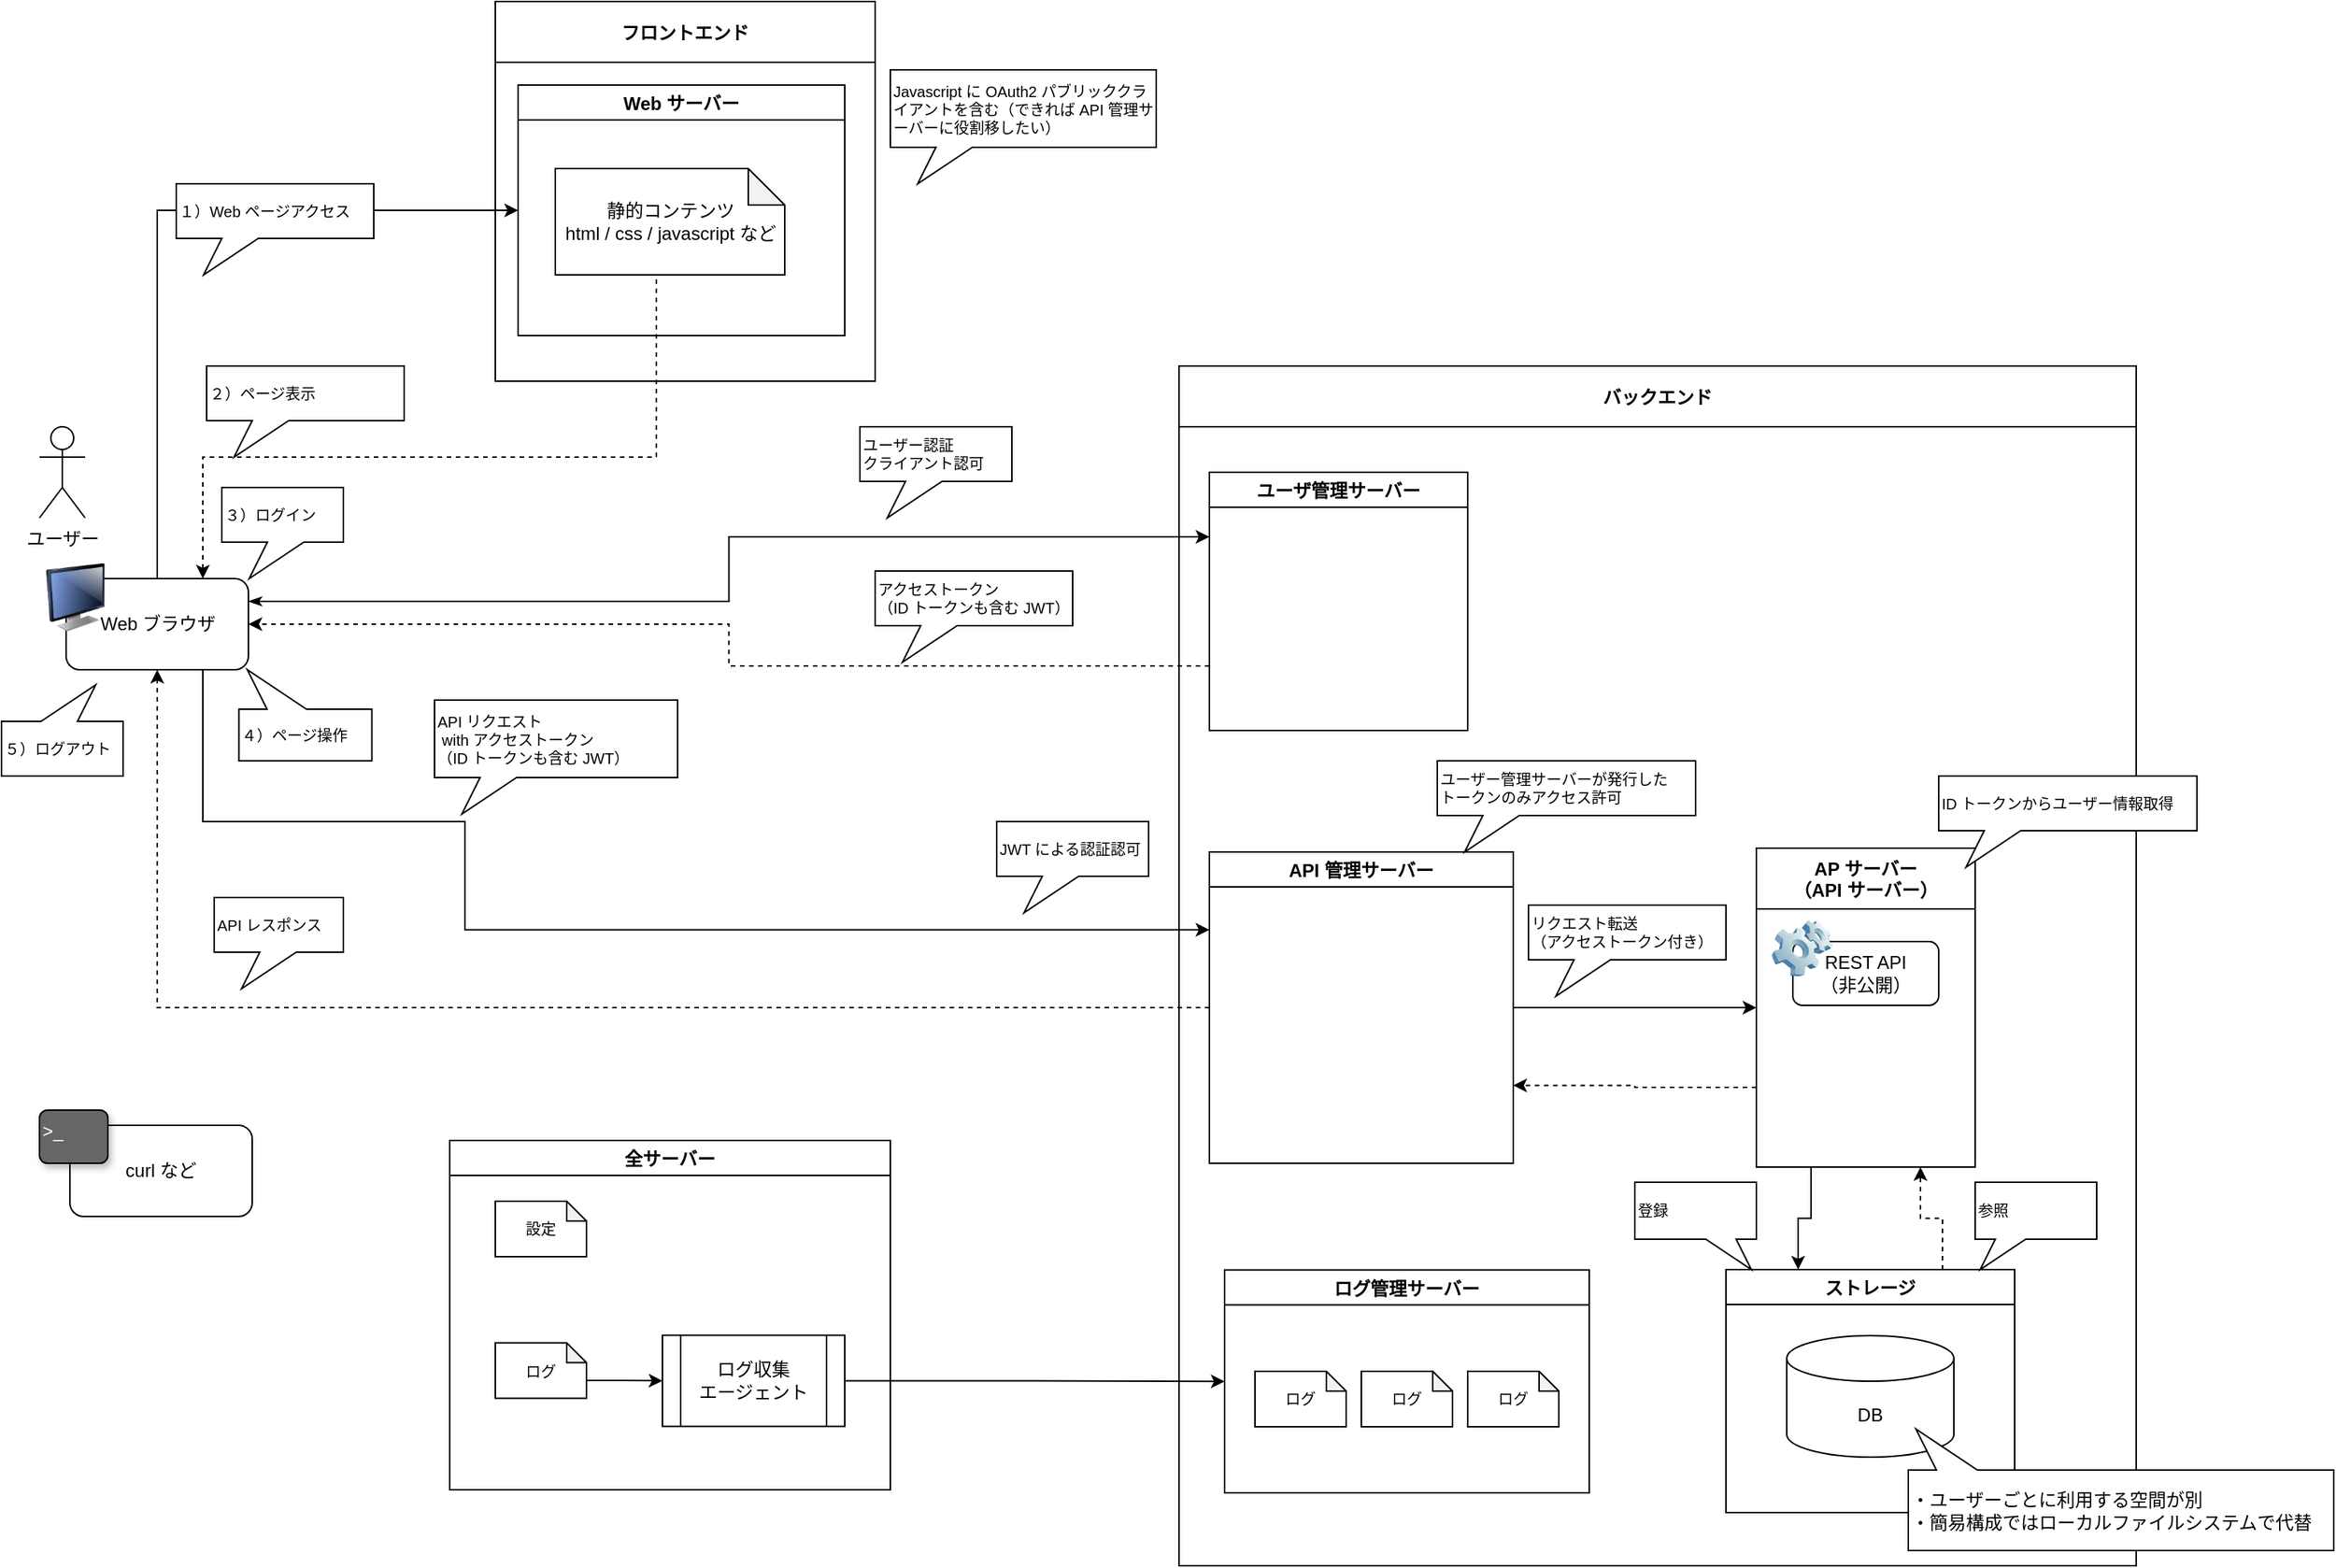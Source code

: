 <mxfile version="14.9.6" type="device"><diagram id="Ta2MHy69ijqj4SMBKt8w" name="ページ1"><mxGraphModel dx="1588" dy="1650" grid="1" gridSize="10" guides="1" tooltips="1" connect="1" arrows="1" fold="1" page="1" pageScale="1" pageWidth="980" pageHeight="690" math="0" shadow="0"><root><mxCell id="0"/><mxCell id="1" parent="0"/><mxCell id="vQHVVpV3rCsH5oSKNR02-2" value="" style="group" parent="1" vertex="1" connectable="0"><mxGeometry x="40" y="-280" width="137.5" height="70" as="geometry"/></mxCell><mxCell id="vQHVVpV3rCsH5oSKNR02-3" value="Web ブラウザ" style="rounded=1;whiteSpace=wrap;html=1;align=center;" parent="vQHVVpV3rCsH5oSKNR02-2" vertex="1"><mxGeometry x="17.5" y="10" width="120" height="60" as="geometry"/></mxCell><mxCell id="vQHVVpV3rCsH5oSKNR02-4" value="" style="image;html=1;image=img/lib/clip_art/computers/Monitor_128x128.png;sketch=0;fillColor=#FFFFFF;gradientDirection=south;" parent="vQHVVpV3rCsH5oSKNR02-2" vertex="1"><mxGeometry width="47.5" height="45" as="geometry"/></mxCell><mxCell id="vQHVVpV3rCsH5oSKNR02-24" value="ユーザー" style="shape=umlActor;verticalLabelPosition=bottom;verticalAlign=top;html=1;outlineConnect=0;" parent="1" vertex="1"><mxGeometry x="40" y="-370" width="30" height="60" as="geometry"/></mxCell><mxCell id="vQHVVpV3rCsH5oSKNR02-27" value="" style="group" parent="1" vertex="1" connectable="0"><mxGeometry x="40" y="80" width="140" height="70" as="geometry"/></mxCell><mxCell id="vQHVVpV3rCsH5oSKNR02-28" value="curl など" style="rounded=1;whiteSpace=wrap;html=1;sketch=0;gradientDirection=south;fillColor=#FFFFFF;" parent="vQHVVpV3rCsH5oSKNR02-27" vertex="1"><mxGeometry x="20" y="10" width="120" height="60" as="geometry"/></mxCell><mxCell id="vQHVVpV3rCsH5oSKNR02-29" value="&amp;gt;_" style="text;html=1;align=left;verticalAlign=top;whiteSpace=wrap;rounded=1;shadow=1;glass=0;sketch=0;strokeColor=#000000;fontColor=#FFFFFF;fillColor=#666666;" parent="vQHVVpV3rCsH5oSKNR02-27" vertex="1"><mxGeometry width="45" height="35" as="geometry"/></mxCell><mxCell id="vQHVVpV3rCsH5oSKNR02-19" value="フロントエンド" style="swimlane;align=center;startSize=40;" parent="1" vertex="1"><mxGeometry x="340" y="-650" width="250" height="250" as="geometry"/></mxCell><mxCell id="eWmEFVrUydlSxEBkH6kt-1" value="Web サーバー" style="swimlane;align=center;" parent="vQHVVpV3rCsH5oSKNR02-19" vertex="1"><mxGeometry x="15" y="55" width="215" height="165" as="geometry"/></mxCell><mxCell id="vQHVVpV3rCsH5oSKNR02-14" value="静的コンテンツ&lt;br&gt;html / css / javascript など" style="shape=note;whiteSpace=wrap;html=1;backgroundOutline=1;darkOpacity=0.05;size=24;" parent="eWmEFVrUydlSxEBkH6kt-1" vertex="1"><mxGeometry x="24.5" y="55" width="151" height="70" as="geometry"/></mxCell><mxCell id="vQHVVpV3rCsH5oSKNR02-20" value="バックエンド" style="swimlane;align=center;startSize=40;" parent="1" vertex="1"><mxGeometry x="790" y="-410" width="630" height="790" as="geometry"/></mxCell><mxCell id="b426LTAs0Lzq_VRtGers-59" style="edgeStyle=orthogonalEdgeStyle;rounded=0;orthogonalLoop=1;jettySize=auto;html=1;exitX=0;exitY=0.75;exitDx=0;exitDy=0;entryX=1;entryY=0.75;entryDx=0;entryDy=0;fontSize=14;startArrow=none;startFill=0;strokeWidth=1;dashed=1;" edge="1" parent="vQHVVpV3rCsH5oSKNR02-20" source="eWmEFVrUydlSxEBkH6kt-2" target="erAVx0DsUT05wwd8jGDX-2"><mxGeometry relative="1" as="geometry"/></mxCell><mxCell id="b426LTAs0Lzq_VRtGers-61" style="edgeStyle=orthogonalEdgeStyle;rounded=0;orthogonalLoop=1;jettySize=auto;html=1;exitX=0.25;exitY=1;exitDx=0;exitDy=0;entryX=0.25;entryY=0;entryDx=0;entryDy=0;fontSize=14;startArrow=none;startFill=0;strokeWidth=1;" edge="1" parent="vQHVVpV3rCsH5oSKNR02-20" source="eWmEFVrUydlSxEBkH6kt-2" target="vQHVVpV3rCsH5oSKNR02-5"><mxGeometry relative="1" as="geometry"/></mxCell><mxCell id="eWmEFVrUydlSxEBkH6kt-2" value="AP サーバー&#10;（API サーバー）" style="swimlane;align=center;startSize=40;" parent="vQHVVpV3rCsH5oSKNR02-20" vertex="1"><mxGeometry x="380" y="317.5" width="144" height="210" as="geometry"/></mxCell><mxCell id="u7lknYu2FAffA3UjV9eJ-8" value="" style="group" parent="eWmEFVrUydlSxEBkH6kt-2" vertex="1" connectable="0"><mxGeometry x="10" y="43.5" width="134" height="78" as="geometry"/></mxCell><mxCell id="u7lknYu2FAffA3UjV9eJ-9" value="REST API&lt;br&gt;（非公開）" style="rounded=1;whiteSpace=wrap;html=1;align=center;" parent="u7lknYu2FAffA3UjV9eJ-8" vertex="1"><mxGeometry x="14" y="18" width="96" height="42" as="geometry"/></mxCell><mxCell id="u7lknYu2FAffA3UjV9eJ-10" value="" style="image;html=1;image=img/lib/clip_art/computers/Software_128x128.png;sketch=0;fillColor=#FFFFFF;gradientDirection=south;" parent="u7lknYu2FAffA3UjV9eJ-8" vertex="1"><mxGeometry width="40" height="45" as="geometry"/></mxCell><mxCell id="vQHVVpV3rCsH5oSKNR02-12" value="ログ管理サーバー" style="swimlane;align=center;" parent="vQHVVpV3rCsH5oSKNR02-20" vertex="1"><mxGeometry x="30" y="595.25" width="240" height="146.75" as="geometry"/></mxCell><mxCell id="b426LTAs0Lzq_VRtGers-12" value="ログ" style="shape=note;whiteSpace=wrap;html=1;backgroundOutline=1;darkOpacity=0.05;size=13;align=center;fontSize=10;" vertex="1" parent="vQHVVpV3rCsH5oSKNR02-12"><mxGeometry x="20" y="66.75" width="60" height="36.5" as="geometry"/></mxCell><mxCell id="b426LTAs0Lzq_VRtGers-13" value="ログ" style="shape=note;whiteSpace=wrap;html=1;backgroundOutline=1;darkOpacity=0.05;size=13;align=center;fontSize=10;" vertex="1" parent="vQHVVpV3rCsH5oSKNR02-12"><mxGeometry x="90" y="66.75" width="60" height="36.5" as="geometry"/></mxCell><mxCell id="b426LTAs0Lzq_VRtGers-14" value="ログ" style="shape=note;whiteSpace=wrap;html=1;backgroundOutline=1;darkOpacity=0.05;size=13;align=center;fontSize=10;" vertex="1" parent="vQHVVpV3rCsH5oSKNR02-12"><mxGeometry x="160" y="66.75" width="60" height="36.5" as="geometry"/></mxCell><mxCell id="vQHVVpV3rCsH5oSKNR02-22" value="ユーザ管理サーバー" style="swimlane;align=center;" parent="vQHVVpV3rCsH5oSKNR02-20" vertex="1"><mxGeometry x="20" y="70" width="170" height="170" as="geometry"/></mxCell><mxCell id="b426LTAs0Lzq_VRtGers-33" style="edgeStyle=orthogonalEdgeStyle;rounded=0;orthogonalLoop=1;jettySize=auto;html=1;exitX=1;exitY=0.5;exitDx=0;exitDy=0;entryX=0;entryY=0.5;entryDx=0;entryDy=0;fontSize=10;" edge="1" parent="vQHVVpV3rCsH5oSKNR02-20" source="erAVx0DsUT05wwd8jGDX-2" target="eWmEFVrUydlSxEBkH6kt-2"><mxGeometry relative="1" as="geometry"/></mxCell><mxCell id="erAVx0DsUT05wwd8jGDX-2" value="API 管理サーバー" style="swimlane;align=center;" parent="vQHVVpV3rCsH5oSKNR02-20" vertex="1"><mxGeometry x="20" y="320" width="200" height="205" as="geometry"/></mxCell><mxCell id="b426LTAs0Lzq_VRtGers-62" style="edgeStyle=orthogonalEdgeStyle;rounded=0;orthogonalLoop=1;jettySize=auto;html=1;exitX=0.75;exitY=0;exitDx=0;exitDy=0;entryX=0.75;entryY=1;entryDx=0;entryDy=0;dashed=1;fontSize=14;startArrow=none;startFill=0;strokeWidth=1;" edge="1" parent="vQHVVpV3rCsH5oSKNR02-20" source="vQHVVpV3rCsH5oSKNR02-5" target="eWmEFVrUydlSxEBkH6kt-2"><mxGeometry relative="1" as="geometry"/></mxCell><mxCell id="vQHVVpV3rCsH5oSKNR02-5" value="ストレージ" style="swimlane;align=center;" parent="vQHVVpV3rCsH5oSKNR02-20" vertex="1"><mxGeometry x="360" y="595" width="190" height="160" as="geometry"/></mxCell><mxCell id="vQHVVpV3rCsH5oSKNR02-11" value="DB" style="shape=cylinder3;whiteSpace=wrap;html=1;boundedLbl=1;backgroundOutline=1;size=15;" parent="vQHVVpV3rCsH5oSKNR02-5" vertex="1"><mxGeometry x="40" y="43.5" width="110" height="80" as="geometry"/></mxCell><mxCell id="b426LTAs0Lzq_VRtGers-56" value="リクエスト転送&lt;br&gt;（アクセストークン付き）" style="whiteSpace=wrap;html=1;shape=mxgraph.basic.rectCallout;dx=42;dy=24;boundedLbl=1;fontSize=10;align=left;" vertex="1" parent="vQHVVpV3rCsH5oSKNR02-20"><mxGeometry x="230" y="355" width="130" height="60" as="geometry"/></mxCell><mxCell id="b426LTAs0Lzq_VRtGers-57" value="ID トークンからユーザー情報取得" style="whiteSpace=wrap;html=1;shape=mxgraph.basic.rectCallout;dx=42;dy=24;boundedLbl=1;fontSize=10;align=left;" vertex="1" parent="vQHVVpV3rCsH5oSKNR02-20"><mxGeometry x="500" y="270" width="170" height="60" as="geometry"/></mxCell><mxCell id="b426LTAs0Lzq_VRtGers-63" value="登録" style="whiteSpace=wrap;html=1;shape=mxgraph.basic.rectCallout;dx=23.29;dy=20;boundedLbl=1;fontSize=10;align=left;flipH=1;" vertex="1" parent="vQHVVpV3rCsH5oSKNR02-20"><mxGeometry x="300" y="537.5" width="80" height="57.5" as="geometry"/></mxCell><mxCell id="b426LTAs0Lzq_VRtGers-64" value="参照" style="whiteSpace=wrap;html=1;shape=mxgraph.basic.rectCallout;dx=23.29;dy=20;boundedLbl=1;fontSize=10;align=left;flipH=0;" vertex="1" parent="vQHVVpV3rCsH5oSKNR02-20"><mxGeometry x="524" y="537.5" width="80" height="57.5" as="geometry"/></mxCell><mxCell id="b426LTAs0Lzq_VRtGers-65" value="ユーザー管理サーバーが発行した&lt;br&gt;トークンのみアクセス許可" style="whiteSpace=wrap;html=1;shape=mxgraph.basic.rectCallout;dx=42;dy=24;boundedLbl=1;fontSize=10;align=left;" vertex="1" parent="vQHVVpV3rCsH5oSKNR02-20"><mxGeometry x="170" y="260" width="170" height="60" as="geometry"/></mxCell><mxCell id="b426LTAs0Lzq_VRtGers-37" style="edgeStyle=orthogonalEdgeStyle;rounded=0;orthogonalLoop=1;jettySize=auto;html=1;exitX=0.75;exitY=1;exitDx=0;exitDy=0;entryX=0;entryY=0.25;entryDx=0;entryDy=0;fontSize=10;" edge="1" parent="1" source="vQHVVpV3rCsH5oSKNR02-3" target="erAVx0DsUT05wwd8jGDX-2"><mxGeometry relative="1" as="geometry"><mxPoint x="251" y="-133" as="sourcePoint"/><Array as="points"><mxPoint x="148" y="-110"/><mxPoint x="320" y="-110"/><mxPoint x="320" y="-39"/></Array></mxGeometry></mxCell><mxCell id="b426LTAs0Lzq_VRtGers-26" value="全サーバー" style="swimlane;align=center;" vertex="1" parent="1"><mxGeometry x="310" y="100" width="290" height="230" as="geometry"/></mxCell><mxCell id="b426LTAs0Lzq_VRtGers-30" style="edgeStyle=orthogonalEdgeStyle;rounded=0;orthogonalLoop=1;jettySize=auto;html=1;exitX=0;exitY=0;exitDx=60;exitDy=24.75;exitPerimeter=0;entryX=0;entryY=0.5;entryDx=0;entryDy=0;fontSize=10;" edge="1" parent="b426LTAs0Lzq_VRtGers-26" source="b426LTAs0Lzq_VRtGers-27" target="b426LTAs0Lzq_VRtGers-3"><mxGeometry relative="1" as="geometry"/></mxCell><mxCell id="b426LTAs0Lzq_VRtGers-27" value="ログ" style="shape=note;whiteSpace=wrap;html=1;backgroundOutline=1;darkOpacity=0.05;size=13;align=center;fontSize=10;" vertex="1" parent="b426LTAs0Lzq_VRtGers-26"><mxGeometry x="30" y="133.25" width="60" height="36.5" as="geometry"/></mxCell><mxCell id="b426LTAs0Lzq_VRtGers-29" value="設定" style="shape=note;whiteSpace=wrap;html=1;backgroundOutline=1;darkOpacity=0.05;size=13;align=center;fontSize=10;" vertex="1" parent="b426LTAs0Lzq_VRtGers-26"><mxGeometry x="30" y="40" width="60" height="36.5" as="geometry"/></mxCell><mxCell id="b426LTAs0Lzq_VRtGers-3" value="ログ収集&lt;br&gt;エージェント" style="shape=process;whiteSpace=wrap;html=1;backgroundOutline=1;" vertex="1" parent="b426LTAs0Lzq_VRtGers-26"><mxGeometry x="140" y="128.25" width="120" height="60" as="geometry"/></mxCell><mxCell id="b426LTAs0Lzq_VRtGers-24" style="edgeStyle=orthogonalEdgeStyle;rounded=0;orthogonalLoop=1;jettySize=auto;html=1;exitX=1;exitY=0.5;exitDx=0;exitDy=0;fontSize=10;entryX=0;entryY=0.5;entryDx=0;entryDy=0;" edge="1" parent="1" source="b426LTAs0Lzq_VRtGers-3" target="vQHVVpV3rCsH5oSKNR02-12"><mxGeometry relative="1" as="geometry"><mxPoint x="720" y="340" as="targetPoint"/></mxGeometry></mxCell><mxCell id="b426LTAs0Lzq_VRtGers-34" style="edgeStyle=orthogonalEdgeStyle;rounded=0;orthogonalLoop=1;jettySize=auto;html=1;exitX=0.5;exitY=0;exitDx=0;exitDy=0;entryX=0;entryY=0.5;entryDx=0;entryDy=0;fontSize=10;" edge="1" parent="1" source="vQHVVpV3rCsH5oSKNR02-3" target="eWmEFVrUydlSxEBkH6kt-1"><mxGeometry relative="1" as="geometry"/></mxCell><mxCell id="b426LTAs0Lzq_VRtGers-35" style="edgeStyle=orthogonalEdgeStyle;rounded=0;orthogonalLoop=1;jettySize=auto;html=1;exitX=0.5;exitY=1;exitDx=0;exitDy=0;exitPerimeter=0;entryX=0.75;entryY=0;entryDx=0;entryDy=0;fontSize=10;dashed=1;" edge="1" parent="1" source="vQHVVpV3rCsH5oSKNR02-14" target="vQHVVpV3rCsH5oSKNR02-3"><mxGeometry relative="1" as="geometry"><Array as="points"><mxPoint x="446" y="-350"/><mxPoint x="148" y="-350"/></Array></mxGeometry></mxCell><mxCell id="b426LTAs0Lzq_VRtGers-41" value="ユーザー認証&lt;br&gt;クライアント認可" style="whiteSpace=wrap;html=1;shape=mxgraph.basic.rectCallout;dx=42;dy=24;boundedLbl=1;fontSize=10;align=left;" vertex="1" parent="1"><mxGeometry x="580" y="-370" width="100" height="60" as="geometry"/></mxCell><mxCell id="b426LTAs0Lzq_VRtGers-42" value="１）Web ページアクセス" style="whiteSpace=wrap;html=1;shape=mxgraph.basic.rectCallout;dx=42;dy=24;boundedLbl=1;fontSize=10;align=left;" vertex="1" parent="1"><mxGeometry x="130" y="-530" width="130" height="60" as="geometry"/></mxCell><mxCell id="b426LTAs0Lzq_VRtGers-44" value="API リクエスト&lt;br&gt;&amp;nbsp;with アクセストークン&lt;br&gt;（ID トークンも含む JWT）" style="whiteSpace=wrap;html=1;shape=mxgraph.basic.rectCallout;dx=42;dy=24;boundedLbl=1;fontSize=10;align=left;" vertex="1" parent="1"><mxGeometry x="300" y="-190" width="160" height="75" as="geometry"/></mxCell><mxCell id="b426LTAs0Lzq_VRtGers-46" value="２）ページ表示" style="whiteSpace=wrap;html=1;shape=mxgraph.basic.rectCallout;dx=42;dy=24;boundedLbl=1;fontSize=10;align=left;" vertex="1" parent="1"><mxGeometry x="150" y="-410" width="130" height="60" as="geometry"/></mxCell><mxCell id="b426LTAs0Lzq_VRtGers-47" value="３）ログイン" style="whiteSpace=wrap;html=1;shape=mxgraph.basic.rectCallout;dx=42;dy=24;boundedLbl=1;fontSize=10;align=left;" vertex="1" parent="1"><mxGeometry x="160" y="-330" width="80" height="60" as="geometry"/></mxCell><mxCell id="b426LTAs0Lzq_VRtGers-48" value="Javascript に OAuth2 パブリッククライアントを含む（できれば API 管理サーバーに役割移したい）" style="whiteSpace=wrap;html=1;shape=mxgraph.basic.rectCallout;dx=42;dy=24;boundedLbl=1;fontSize=10;align=left;" vertex="1" parent="1"><mxGeometry x="600" y="-605" width="175" height="75" as="geometry"/></mxCell><mxCell id="b426LTAs0Lzq_VRtGers-49" style="edgeStyle=orthogonalEdgeStyle;rounded=0;orthogonalLoop=1;jettySize=auto;html=1;exitX=1;exitY=0.25;exitDx=0;exitDy=0;entryX=0;entryY=0.25;entryDx=0;entryDy=0;fontSize=14;startArrow=classicThin;startFill=1;strokeWidth=1;" edge="1" parent="1" source="vQHVVpV3rCsH5oSKNR02-3" target="vQHVVpV3rCsH5oSKNR02-22"><mxGeometry relative="1" as="geometry"/></mxCell><mxCell id="b426LTAs0Lzq_VRtGers-50" style="edgeStyle=orthogonalEdgeStyle;rounded=0;orthogonalLoop=1;jettySize=auto;html=1;exitX=0;exitY=0.75;exitDx=0;exitDy=0;fontSize=14;startArrow=none;startFill=0;strokeWidth=1;dashed=1;" edge="1" parent="1" source="vQHVVpV3rCsH5oSKNR02-22" target="vQHVVpV3rCsH5oSKNR02-3"><mxGeometry relative="1" as="geometry"/></mxCell><mxCell id="b426LTAs0Lzq_VRtGers-51" value="アクセストークン&lt;br&gt;（ID トークンも含む JWT）" style="whiteSpace=wrap;html=1;shape=mxgraph.basic.rectCallout;dx=42;dy=24;boundedLbl=1;fontSize=10;align=left;" vertex="1" parent="1"><mxGeometry x="590" y="-275" width="130" height="60" as="geometry"/></mxCell><mxCell id="b426LTAs0Lzq_VRtGers-52" value="４）ページ操作" style="whiteSpace=wrap;html=1;shape=mxgraph.basic.rectCallout;dx=31.5;dy=26;boundedLbl=1;fontSize=10;align=left;flipV=1;" vertex="1" parent="1"><mxGeometry x="171.25" y="-210" width="87.5" height="60" as="geometry"/></mxCell><mxCell id="b426LTAs0Lzq_VRtGers-53" style="edgeStyle=orthogonalEdgeStyle;rounded=0;orthogonalLoop=1;jettySize=auto;html=1;exitX=0;exitY=0.5;exitDx=0;exitDy=0;entryX=0.5;entryY=1;entryDx=0;entryDy=0;dashed=1;fontSize=14;startArrow=none;startFill=0;strokeWidth=1;" edge="1" parent="1" source="erAVx0DsUT05wwd8jGDX-2" target="vQHVVpV3rCsH5oSKNR02-3"><mxGeometry relative="1" as="geometry"/></mxCell><mxCell id="b426LTAs0Lzq_VRtGers-54" value="API レスポンス" style="whiteSpace=wrap;html=1;shape=mxgraph.basic.rectCallout;dx=42;dy=24;boundedLbl=1;fontSize=10;align=left;" vertex="1" parent="1"><mxGeometry x="155" y="-60" width="85" height="60" as="geometry"/></mxCell><mxCell id="b426LTAs0Lzq_VRtGers-55" value="JWT による認証認可" style="whiteSpace=wrap;html=1;shape=mxgraph.basic.rectCallout;dx=42;dy=24;boundedLbl=1;fontSize=10;align=left;" vertex="1" parent="1"><mxGeometry x="670" y="-110" width="100" height="60" as="geometry"/></mxCell><mxCell id="b426LTAs0Lzq_VRtGers-11" value="・ユーザーごとに利用する空間が別&lt;br&gt;・簡易構成ではローカルファイルシステムで代替" style="whiteSpace=wrap;html=1;shape=mxgraph.basic.rectCallout;dx=32;dy=27;boundedLbl=1;align=left;flipV=1;" vertex="1" parent="1"><mxGeometry x="1270" y="290" width="280" height="80" as="geometry"/></mxCell><mxCell id="b426LTAs0Lzq_VRtGers-66" value="５）ログアウト" style="whiteSpace=wrap;html=1;shape=mxgraph.basic.rectCallout;dx=42;dy=24;boundedLbl=1;fontSize=10;align=left;flipV=1;flipH=1;" vertex="1" parent="1"><mxGeometry x="15" y="-200" width="80" height="60" as="geometry"/></mxCell></root></mxGraphModel></diagram></mxfile>